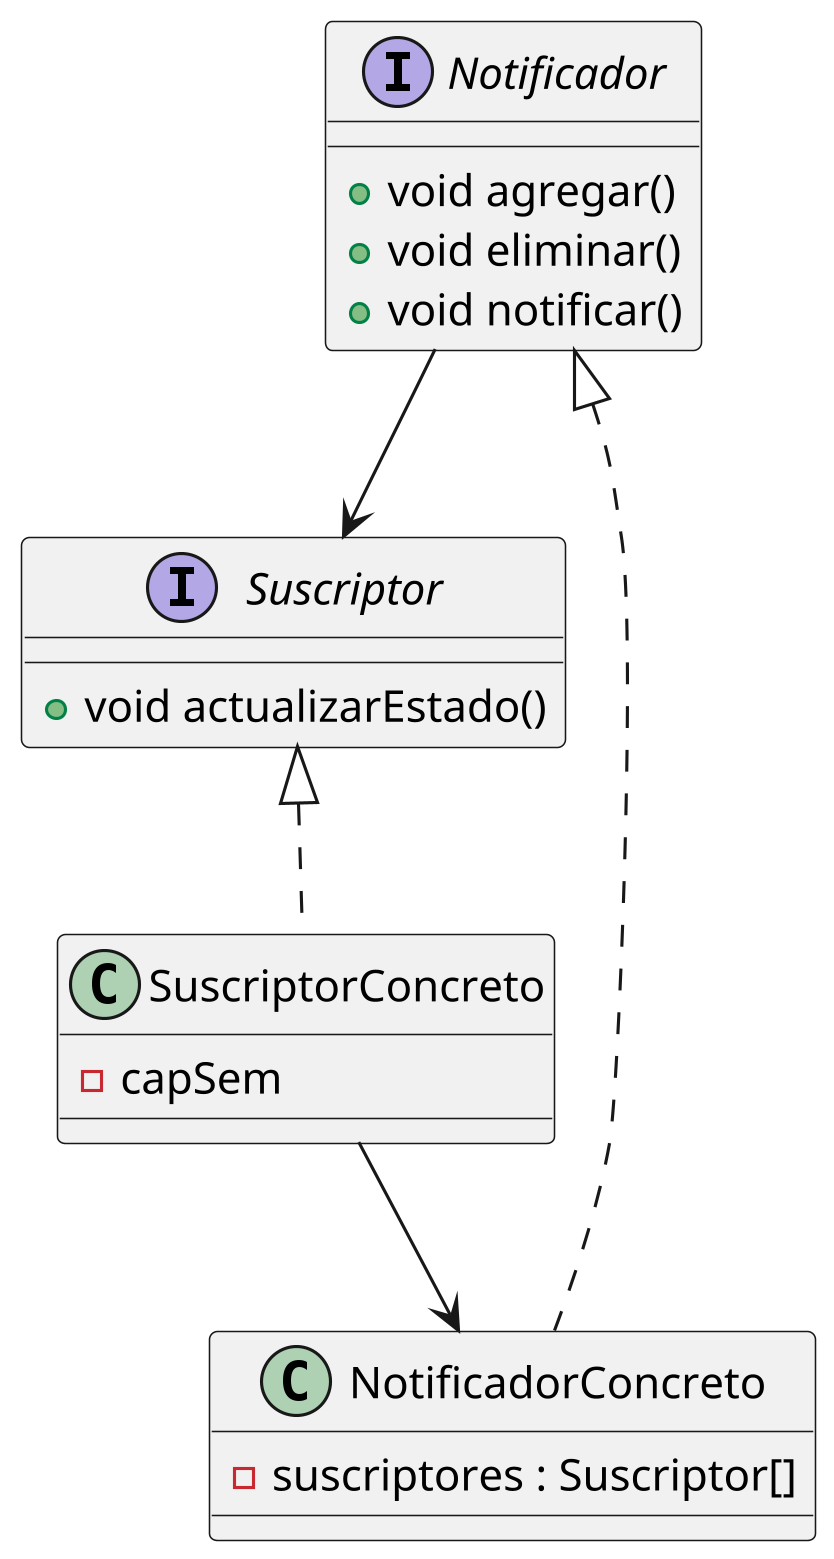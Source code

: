 @startuml disney+

skinparam dpi 300

interface Notificador {
    + void agregar()
    + void eliminar()
    + void notificar()
}

interface Suscriptor {
    + void actualizarEstado()
}

class NotificadorConcreto {
    - suscriptores : Suscriptor[]   
}

class SuscriptorConcreto {
    - capSem
}

Notificador <|.. NotificadorConcreto
Suscriptor <|.. SuscriptorConcreto
Notificador --> Suscriptor
SuscriptorConcreto --> NotificadorConcreto

@enduml